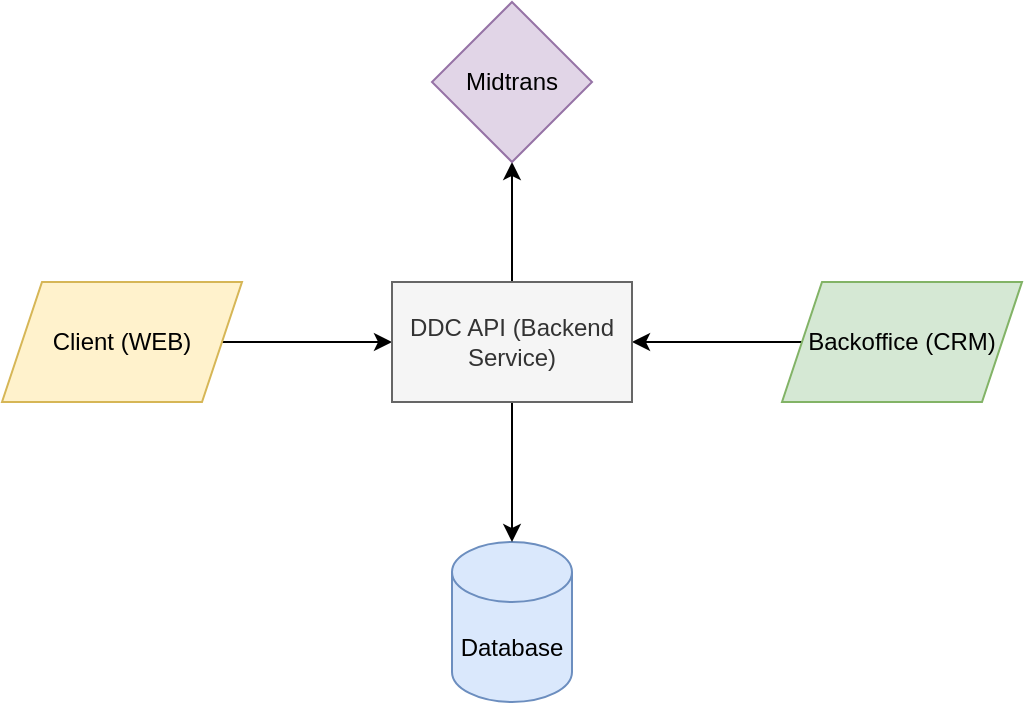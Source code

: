 <mxfile version="21.2.8" type="github">
  <diagram name="Page-1" id="A9kyWwOAvtzQ55pvn1SJ">
    <mxGraphModel dx="1434" dy="690" grid="1" gridSize="10" guides="1" tooltips="1" connect="1" arrows="1" fold="1" page="1" pageScale="1" pageWidth="850" pageHeight="1100" math="0" shadow="0">
      <root>
        <mxCell id="0" />
        <mxCell id="1" parent="0" />
        <mxCell id="Gg4hyN-uWuP1Ibx5ByMN-1" value="Database" style="shape=cylinder3;whiteSpace=wrap;html=1;boundedLbl=1;backgroundOutline=1;size=15;fillColor=#dae8fc;strokeColor=#6c8ebf;" vertex="1" parent="1">
          <mxGeometry x="395" y="340" width="60" height="80" as="geometry" />
        </mxCell>
        <mxCell id="Gg4hyN-uWuP1Ibx5ByMN-7" style="edgeStyle=orthogonalEdgeStyle;rounded=0;orthogonalLoop=1;jettySize=auto;html=1;entryX=0;entryY=0.5;entryDx=0;entryDy=0;" edge="1" parent="1" source="Gg4hyN-uWuP1Ibx5ByMN-2" target="Gg4hyN-uWuP1Ibx5ByMN-4">
          <mxGeometry relative="1" as="geometry" />
        </mxCell>
        <mxCell id="Gg4hyN-uWuP1Ibx5ByMN-2" value="Client (WEB)" style="shape=parallelogram;perimeter=parallelogramPerimeter;whiteSpace=wrap;html=1;fixedSize=1;fillColor=#fff2cc;strokeColor=#d6b656;" vertex="1" parent="1">
          <mxGeometry x="170" y="210" width="120" height="60" as="geometry" />
        </mxCell>
        <mxCell id="Gg4hyN-uWuP1Ibx5ByMN-8" style="edgeStyle=orthogonalEdgeStyle;rounded=0;orthogonalLoop=1;jettySize=auto;html=1;" edge="1" parent="1" source="Gg4hyN-uWuP1Ibx5ByMN-3" target="Gg4hyN-uWuP1Ibx5ByMN-4">
          <mxGeometry relative="1" as="geometry" />
        </mxCell>
        <mxCell id="Gg4hyN-uWuP1Ibx5ByMN-3" value="Backoffice (CRM)" style="shape=parallelogram;perimeter=parallelogramPerimeter;whiteSpace=wrap;html=1;fixedSize=1;fillColor=#d5e8d4;strokeColor=#82b366;" vertex="1" parent="1">
          <mxGeometry x="560" y="210" width="120" height="60" as="geometry" />
        </mxCell>
        <mxCell id="Gg4hyN-uWuP1Ibx5ByMN-6" style="edgeStyle=orthogonalEdgeStyle;rounded=0;orthogonalLoop=1;jettySize=auto;html=1;" edge="1" parent="1" source="Gg4hyN-uWuP1Ibx5ByMN-4" target="Gg4hyN-uWuP1Ibx5ByMN-1">
          <mxGeometry relative="1" as="geometry" />
        </mxCell>
        <mxCell id="Gg4hyN-uWuP1Ibx5ByMN-9" style="edgeStyle=orthogonalEdgeStyle;rounded=0;orthogonalLoop=1;jettySize=auto;html=1;" edge="1" parent="1" source="Gg4hyN-uWuP1Ibx5ByMN-4" target="Gg4hyN-uWuP1Ibx5ByMN-5">
          <mxGeometry relative="1" as="geometry" />
        </mxCell>
        <mxCell id="Gg4hyN-uWuP1Ibx5ByMN-4" value="DDC API (Backend Service)" style="rounded=0;whiteSpace=wrap;html=1;fillColor=#f5f5f5;strokeColor=#666666;fontColor=#333333;" vertex="1" parent="1">
          <mxGeometry x="365" y="210" width="120" height="60" as="geometry" />
        </mxCell>
        <mxCell id="Gg4hyN-uWuP1Ibx5ByMN-5" value="Midtrans" style="rhombus;whiteSpace=wrap;html=1;fillColor=#e1d5e7;strokeColor=#9673a6;" vertex="1" parent="1">
          <mxGeometry x="385" y="70" width="80" height="80" as="geometry" />
        </mxCell>
      </root>
    </mxGraphModel>
  </diagram>
</mxfile>
